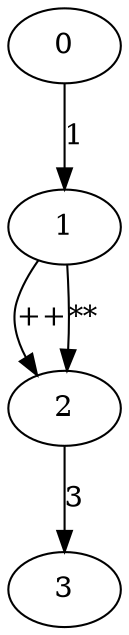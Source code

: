digraph g
{
0;1;2;3;
0 -> 1 [label="1"]
1 -> 2 [label="++"]
1 -> 2 [label="**"]
2 -> 3 [label="3"]
}
